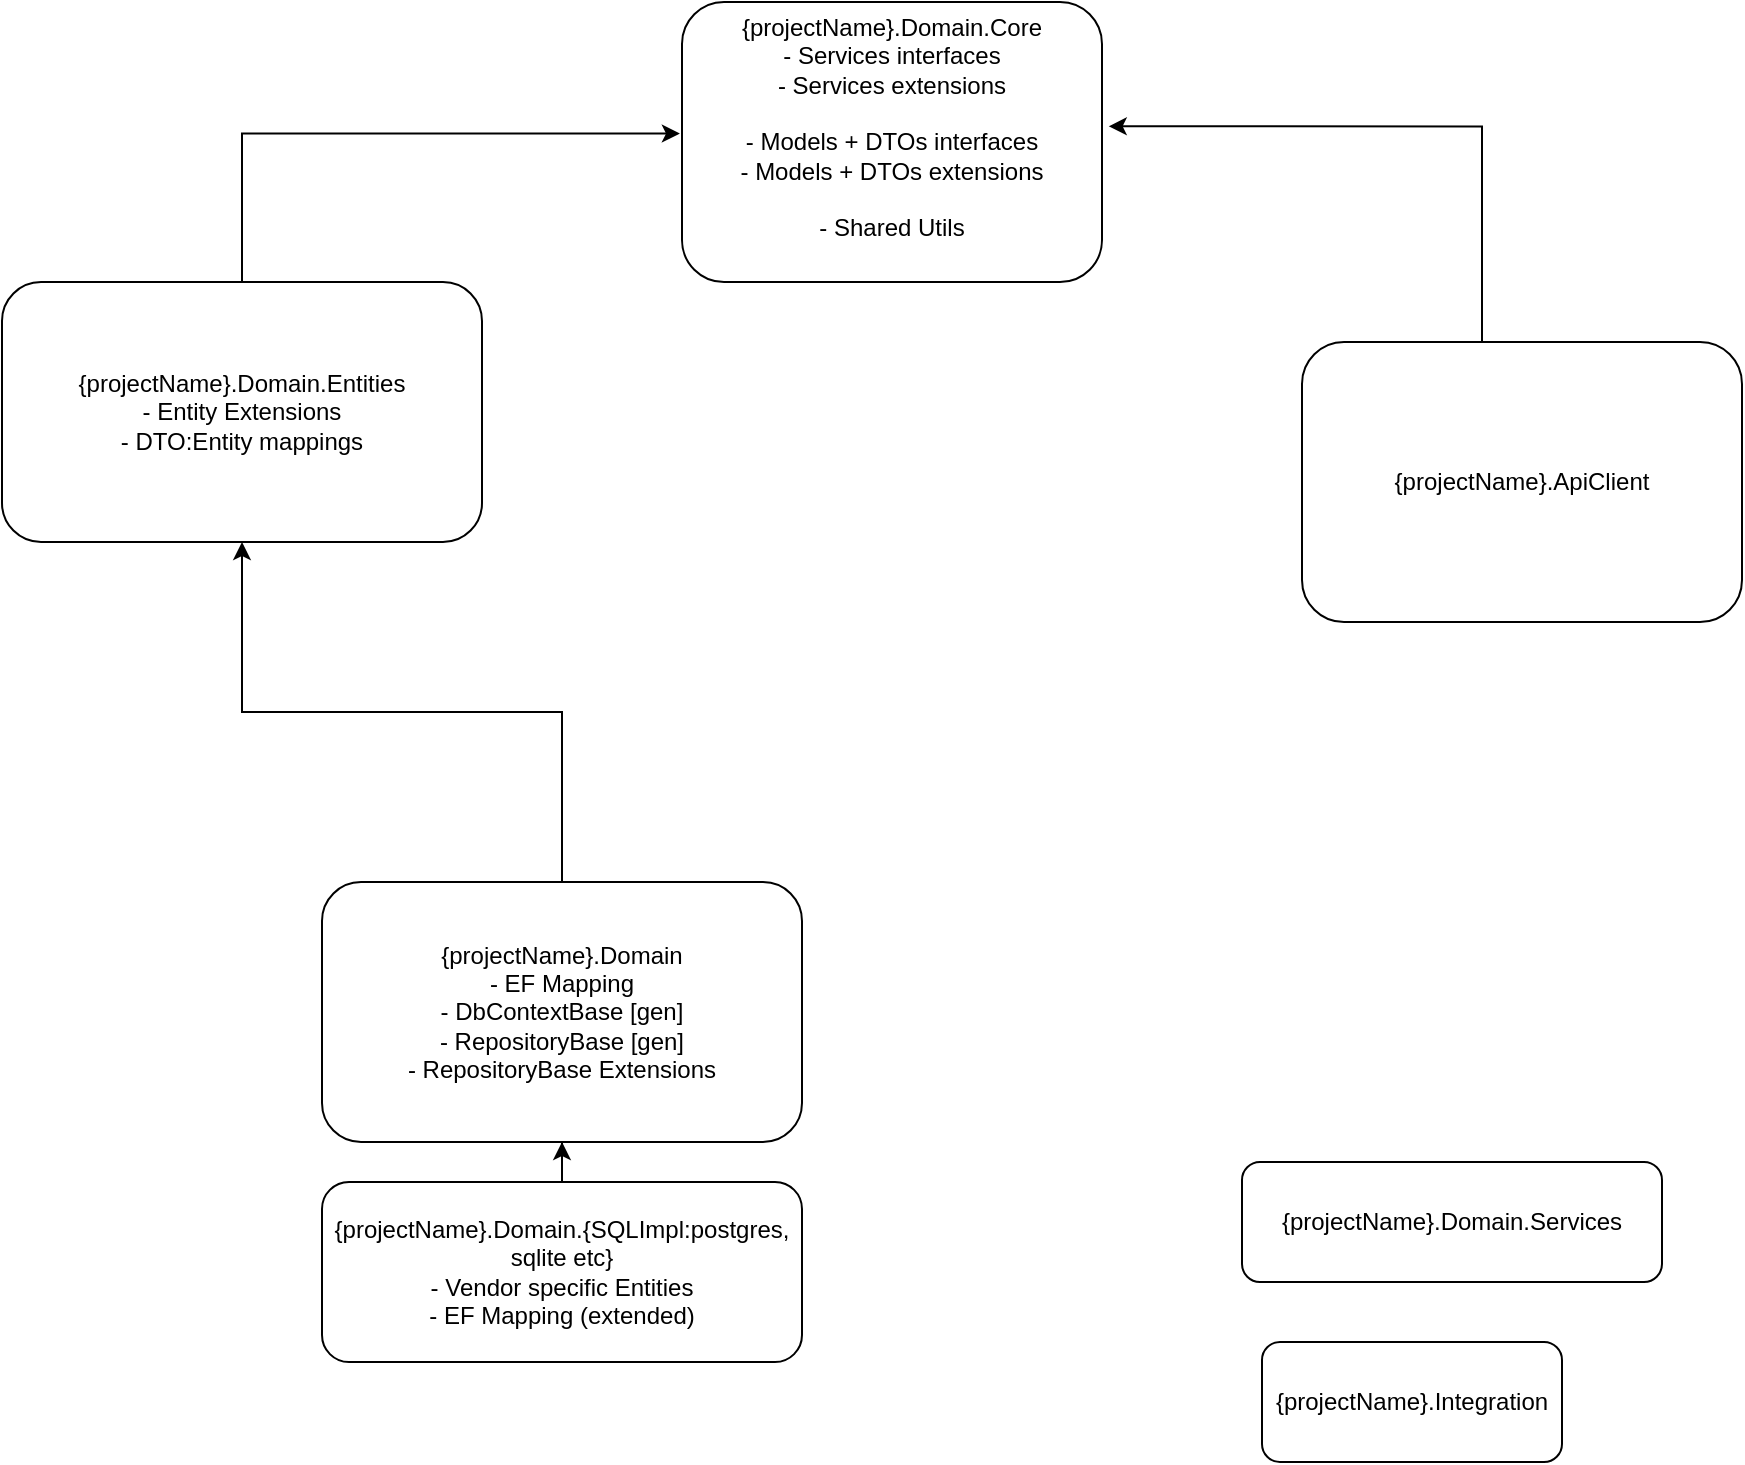 <mxfile version="24.6.5" type="device">
  <diagram name="Page-1" id="T-5c9_Jg1xLuCXx0Tzoy">
    <mxGraphModel dx="2261" dy="2002" grid="1" gridSize="10" guides="1" tooltips="1" connect="1" arrows="1" fold="1" page="1" pageScale="1" pageWidth="827" pageHeight="1169" math="0" shadow="0">
      <root>
        <mxCell id="0" />
        <mxCell id="1" parent="0" />
        <mxCell id="9JPhJ6l9FO8VI9NhxwpV-3" style="edgeStyle=orthogonalEdgeStyle;rounded=0;orthogonalLoop=1;jettySize=auto;html=1;entryX=0.5;entryY=1;entryDx=0;entryDy=0;" parent="1" source="OjmZdUqFbXoYHoFdufgh-3" target="QE24Ka6zPnA1IW45yydu-2" edge="1">
          <mxGeometry relative="1" as="geometry" />
        </mxCell>
        <mxCell id="OjmZdUqFbXoYHoFdufgh-3" value="{projectName}.Domain&lt;div&gt;&lt;div&gt;- EF Mapping&lt;/div&gt;&lt;/div&gt;&lt;div&gt;- DbContextBase [gen]&lt;/div&gt;&lt;div&gt;- RepositoryBase &lt;span style=&quot;background-color: initial;&quot;&gt;[gen]&lt;/span&gt;&lt;/div&gt;&lt;div&gt;- RepositoryBase Extensions&lt;/div&gt;" style="rounded=1;whiteSpace=wrap;html=1;" parent="1" vertex="1">
          <mxGeometry x="60" y="-10" width="240" height="130" as="geometry" />
        </mxCell>
        <mxCell id="OjmZdUqFbXoYHoFdufgh-4" value="{projectName}.Domain.Core&lt;div&gt;- Services interfaces&lt;/div&gt;&lt;div&gt;- Services extensions&lt;br&gt;&lt;/div&gt;&lt;div&gt;&lt;br&gt;&lt;/div&gt;&lt;div&gt;- Models + DTOs interfaces&lt;/div&gt;&lt;div&gt;&lt;span style=&quot;background-color: initial;&quot;&gt;- Models + DTOs extensions&lt;/span&gt;&lt;/div&gt;&lt;div&gt;&lt;span style=&quot;background-color: initial;&quot;&gt;&lt;br&gt;&lt;/span&gt;&lt;/div&gt;&lt;div&gt;&lt;span style=&quot;background-color: initial;&quot;&gt;- Shared Utils&lt;/span&gt;&lt;/div&gt;&lt;div&gt;&lt;br&gt;&lt;/div&gt;" style="rounded=1;whiteSpace=wrap;html=1;" parent="1" vertex="1">
          <mxGeometry x="240" y="-450" width="210" height="140" as="geometry" />
        </mxCell>
        <mxCell id="OjmZdUqFbXoYHoFdufgh-5" value="{projectName}.Domain.Services" style="rounded=1;whiteSpace=wrap;html=1;" parent="1" vertex="1">
          <mxGeometry x="520" y="130" width="210" height="60" as="geometry" />
        </mxCell>
        <mxCell id="OjmZdUqFbXoYHoFdufgh-6" value="{projectName}.Integration" style="rounded=1;whiteSpace=wrap;html=1;" parent="1" vertex="1">
          <mxGeometry x="530" y="220" width="150" height="60" as="geometry" />
        </mxCell>
        <mxCell id="9JPhJ6l9FO8VI9NhxwpV-4" style="edgeStyle=orthogonalEdgeStyle;rounded=0;orthogonalLoop=1;jettySize=auto;html=1;entryX=0.5;entryY=1;entryDx=0;entryDy=0;" parent="1" source="OjmZdUqFbXoYHoFdufgh-7" target="OjmZdUqFbXoYHoFdufgh-3" edge="1">
          <mxGeometry relative="1" as="geometry" />
        </mxCell>
        <mxCell id="OjmZdUqFbXoYHoFdufgh-7" value="{projectName}.Domain.{SQLImpl:postgres, sqlite etc}&lt;div&gt;- Vendor specific Entities&lt;br&gt;&lt;div&gt;- EF Mapping (extended)&lt;/div&gt;&lt;/div&gt;" style="rounded=1;whiteSpace=wrap;html=1;" parent="1" vertex="1">
          <mxGeometry x="60" y="140" width="240" height="90" as="geometry" />
        </mxCell>
        <mxCell id="9JPhJ6l9FO8VI9NhxwpV-2" style="edgeStyle=orthogonalEdgeStyle;rounded=0;orthogonalLoop=1;jettySize=auto;html=1;exitX=0.5;exitY=0;exitDx=0;exitDy=0;entryX=1.016;entryY=0.444;entryDx=0;entryDy=0;entryPerimeter=0;" parent="1" source="9JPhJ6l9FO8VI9NhxwpV-1" target="OjmZdUqFbXoYHoFdufgh-4" edge="1">
          <mxGeometry relative="1" as="geometry">
            <Array as="points">
              <mxPoint x="640" y="-208" />
            </Array>
          </mxGeometry>
        </mxCell>
        <mxCell id="9JPhJ6l9FO8VI9NhxwpV-1" value="{projectName}.ApiClient" style="rounded=1;whiteSpace=wrap;html=1;" parent="1" vertex="1">
          <mxGeometry x="550" y="-280" width="220" height="140" as="geometry" />
        </mxCell>
        <mxCell id="QE24Ka6zPnA1IW45yydu-2" value="{projectName}.Domain.Entities&lt;div&gt;- Entity Extensions&lt;br&gt;&lt;/div&gt;&lt;div&gt;- DTO:Entity mappings&lt;/div&gt;" style="rounded=1;whiteSpace=wrap;html=1;" vertex="1" parent="1">
          <mxGeometry x="-100" y="-310" width="240" height="130" as="geometry" />
        </mxCell>
        <mxCell id="QE24Ka6zPnA1IW45yydu-3" style="edgeStyle=orthogonalEdgeStyle;rounded=0;orthogonalLoop=1;jettySize=auto;html=1;exitX=0.5;exitY=0;exitDx=0;exitDy=0;entryX=-0.005;entryY=0.47;entryDx=0;entryDy=0;entryPerimeter=0;" edge="1" parent="1" source="QE24Ka6zPnA1IW45yydu-2" target="OjmZdUqFbXoYHoFdufgh-4">
          <mxGeometry relative="1" as="geometry" />
        </mxCell>
      </root>
    </mxGraphModel>
  </diagram>
</mxfile>
